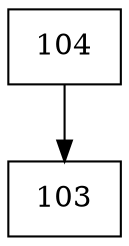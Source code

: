 digraph G {
  node [shape=record];
  node0 [label="{104}"];
  node0 -> node1;
  node1 [label="{103}"];
}
